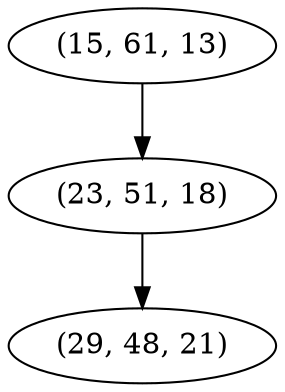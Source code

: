 digraph tree {
    "(15, 61, 13)";
    "(23, 51, 18)";
    "(29, 48, 21)";
    "(15, 61, 13)" -> "(23, 51, 18)";
    "(23, 51, 18)" -> "(29, 48, 21)";
}

